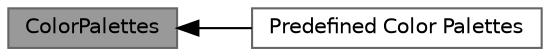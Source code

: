 digraph "ColorPalettes"
{
 // INTERACTIVE_SVG=YES
 // LATEX_PDF_SIZE
  bgcolor="transparent";
  edge [fontname=Helvetica,fontsize=10,labelfontname=Helvetica,labelfontsize=10];
  node [fontname=Helvetica,fontsize=10,shape=box,height=0.2,width=0.4];
  rankdir=LR;
  Node1 [id="Node000001",label="ColorPalettes",height=0.2,width=0.4,color="gray40", fillcolor="grey60", style="filled", fontcolor="black",tooltip=" "];
  Node2 [id="Node000002",label="Predefined Color Palettes",height=0.2,width=0.4,color="grey40", fillcolor="white", style="filled",URL="$d3/d4f/group___predefined_palettes.html",tooltip="Stock color palettes, only included when used."];
  Node1->Node2 [shape=plaintext, dir="back", style="solid"];
}

